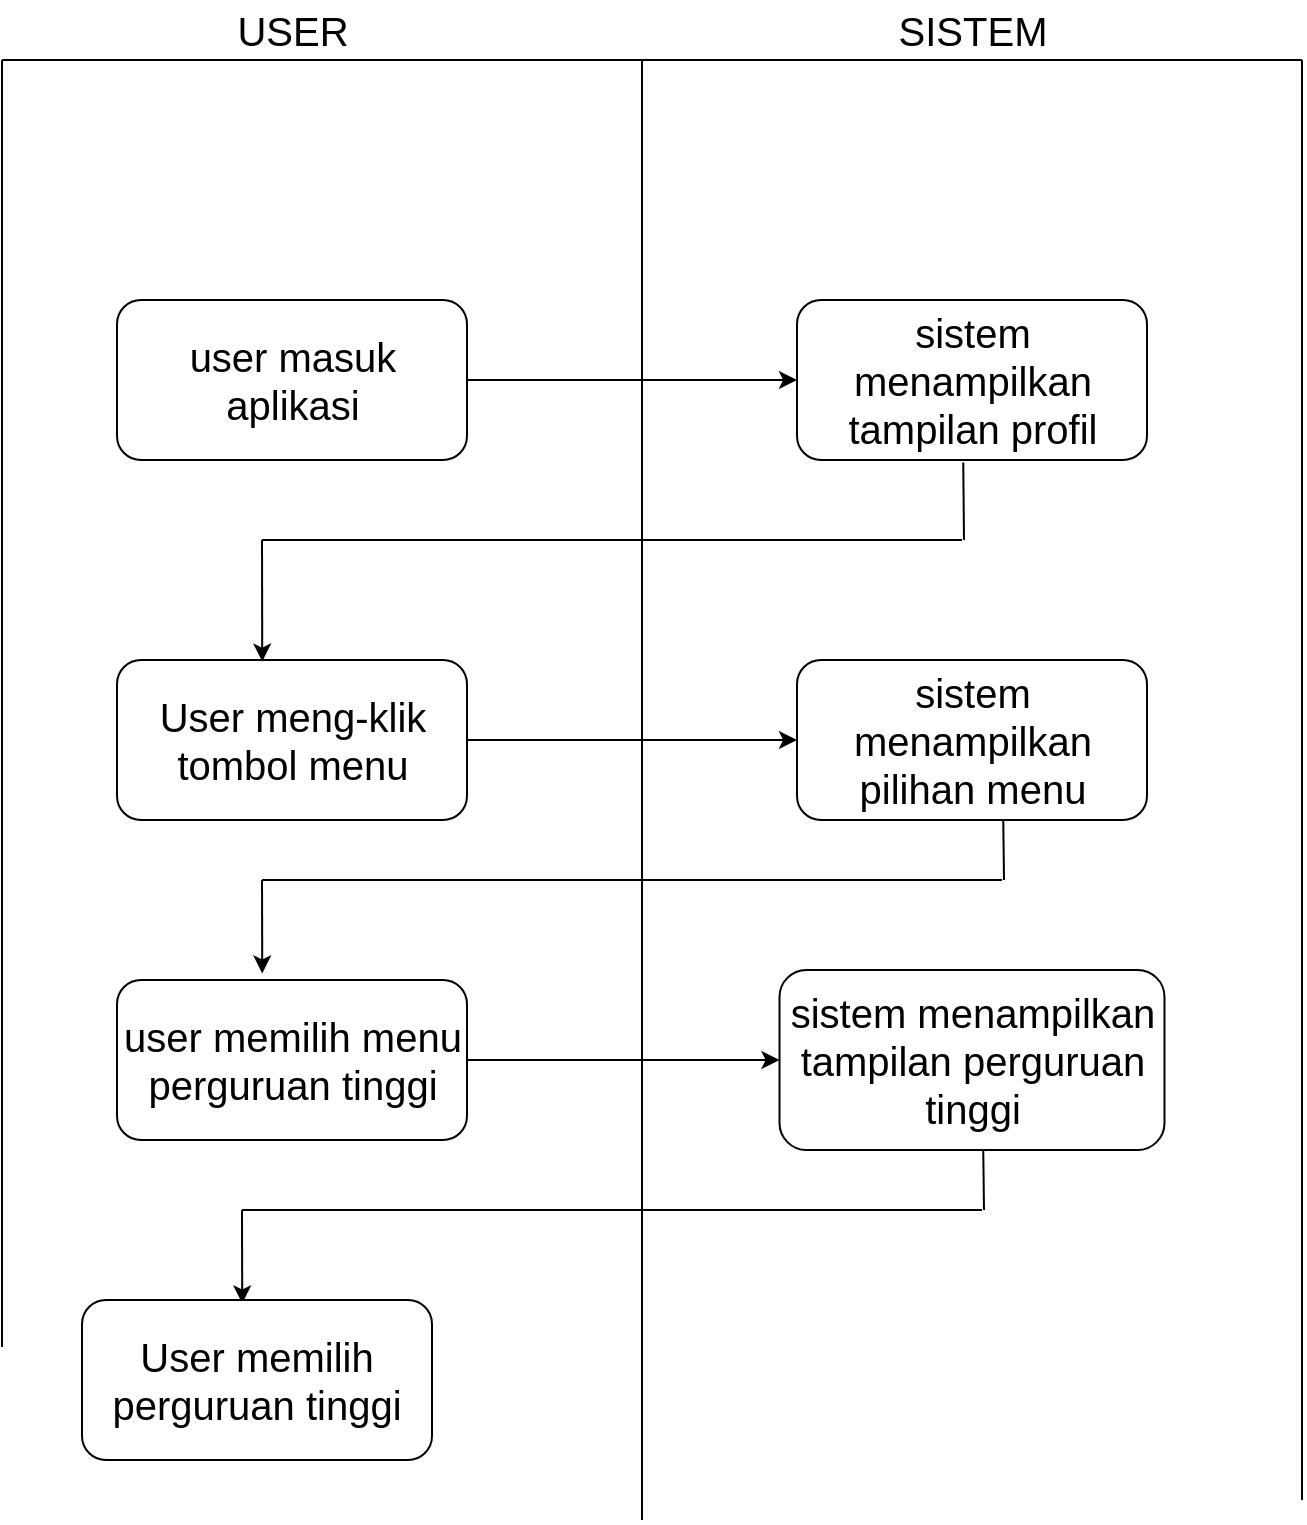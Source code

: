 <mxfile version="15.8.6" type="github">
  <diagram id="H2GxSmOHgS52bVZ_iip6" name="Page-1">
    <mxGraphModel dx="2926" dy="1018" grid="1" gridSize="10" guides="1" tooltips="1" connect="1" arrows="1" fold="1" page="1" pageScale="1" pageWidth="850" pageHeight="1100" math="0" shadow="0">
      <root>
        <mxCell id="0" />
        <mxCell id="1" parent="0" />
        <mxCell id="FopAfR4I-L1zOwjvD8pv-1" value="" style="endArrow=none;html=1;rounded=0;" edge="1" parent="1">
          <mxGeometry width="50" height="50" relative="1" as="geometry">
            <mxPoint x="-480" y="50" as="sourcePoint" />
            <mxPoint x="170" y="50" as="targetPoint" />
          </mxGeometry>
        </mxCell>
        <mxCell id="FopAfR4I-L1zOwjvD8pv-3" value="SISTEM" style="text;html=1;align=center;verticalAlign=middle;resizable=0;points=[];autosize=1;strokeColor=none;fillColor=none;fontSize=20;" vertex="1" parent="1">
          <mxGeometry x="-40" y="20" width="90" height="30" as="geometry" />
        </mxCell>
        <mxCell id="FopAfR4I-L1zOwjvD8pv-4" value="&lt;font style=&quot;font-size: 20px&quot;&gt;USER&lt;/font&gt;" style="text;html=1;align=center;verticalAlign=middle;resizable=0;points=[];autosize=1;strokeColor=none;fillColor=none;fontSize=13;" vertex="1" parent="1">
          <mxGeometry x="-370" y="25" width="70" height="20" as="geometry" />
        </mxCell>
        <mxCell id="FopAfR4I-L1zOwjvD8pv-6" value="" style="endArrow=none;html=1;rounded=0;fontSize=20;" edge="1" parent="1">
          <mxGeometry width="50" height="50" relative="1" as="geometry">
            <mxPoint x="-480" y="693.529" as="sourcePoint" />
            <mxPoint x="-480" y="50" as="targetPoint" />
          </mxGeometry>
        </mxCell>
        <mxCell id="FopAfR4I-L1zOwjvD8pv-7" value="" style="endArrow=none;html=1;rounded=0;fontSize=20;" edge="1" parent="1">
          <mxGeometry width="50" height="50" relative="1" as="geometry">
            <mxPoint x="-160" y="780" as="sourcePoint" />
            <mxPoint x="-160" y="50" as="targetPoint" />
          </mxGeometry>
        </mxCell>
        <mxCell id="FopAfR4I-L1zOwjvD8pv-8" value="" style="endArrow=none;html=1;rounded=0;fontSize=20;" edge="1" parent="1">
          <mxGeometry width="50" height="50" relative="1" as="geometry">
            <mxPoint x="170" y="770" as="sourcePoint" />
            <mxPoint x="170" y="50" as="targetPoint" />
          </mxGeometry>
        </mxCell>
        <mxCell id="FopAfR4I-L1zOwjvD8pv-20" style="edgeStyle=orthogonalEdgeStyle;rounded=0;orthogonalLoop=1;jettySize=auto;html=1;fontSize=20;" edge="1" parent="1" source="FopAfR4I-L1zOwjvD8pv-11" target="FopAfR4I-L1zOwjvD8pv-13">
          <mxGeometry relative="1" as="geometry" />
        </mxCell>
        <mxCell id="FopAfR4I-L1zOwjvD8pv-11" value="user masuk aplikasi" style="rounded=1;whiteSpace=wrap;html=1;fontSize=20;" vertex="1" parent="1">
          <mxGeometry x="-422.5" y="170" width="175" height="80" as="geometry" />
        </mxCell>
        <mxCell id="FopAfR4I-L1zOwjvD8pv-13" value="sistem menampilkan tampilan profil" style="rounded=1;whiteSpace=wrap;html=1;fontSize=20;" vertex="1" parent="1">
          <mxGeometry x="-82.5" y="170" width="175" height="80" as="geometry" />
        </mxCell>
        <mxCell id="FopAfR4I-L1zOwjvD8pv-22" style="edgeStyle=orthogonalEdgeStyle;rounded=0;orthogonalLoop=1;jettySize=auto;html=1;entryX=0;entryY=0.5;entryDx=0;entryDy=0;fontSize=20;" edge="1" parent="1" source="FopAfR4I-L1zOwjvD8pv-15" target="FopAfR4I-L1zOwjvD8pv-16">
          <mxGeometry relative="1" as="geometry" />
        </mxCell>
        <mxCell id="FopAfR4I-L1zOwjvD8pv-15" value="User meng-klik tombol menu" style="rounded=1;whiteSpace=wrap;html=1;fontSize=20;" vertex="1" parent="1">
          <mxGeometry x="-422.5" y="350" width="175" height="80" as="geometry" />
        </mxCell>
        <mxCell id="FopAfR4I-L1zOwjvD8pv-16" value="sistem menampilkan pilihan menu" style="rounded=1;whiteSpace=wrap;html=1;fontSize=20;" vertex="1" parent="1">
          <mxGeometry x="-82.5" y="350" width="175" height="80" as="geometry" />
        </mxCell>
        <mxCell id="FopAfR4I-L1zOwjvD8pv-23" style="edgeStyle=orthogonalEdgeStyle;rounded=0;orthogonalLoop=1;jettySize=auto;html=1;entryX=0;entryY=0.5;entryDx=0;entryDy=0;fontSize=20;" edge="1" parent="1" source="FopAfR4I-L1zOwjvD8pv-17" target="FopAfR4I-L1zOwjvD8pv-19">
          <mxGeometry relative="1" as="geometry" />
        </mxCell>
        <mxCell id="FopAfR4I-L1zOwjvD8pv-17" value="user memilih menu perguruan tinggi" style="rounded=1;whiteSpace=wrap;html=1;fontSize=20;" vertex="1" parent="1">
          <mxGeometry x="-422.5" y="510" width="175" height="80" as="geometry" />
        </mxCell>
        <mxCell id="FopAfR4I-L1zOwjvD8pv-19" value="sistem menampilkan tampilan perguruan tinggi" style="rounded=1;whiteSpace=wrap;html=1;fontSize=20;" vertex="1" parent="1">
          <mxGeometry x="-91.25" y="505" width="192.5" height="90" as="geometry" />
        </mxCell>
        <mxCell id="FopAfR4I-L1zOwjvD8pv-24" value="" style="endArrow=none;html=1;rounded=0;fontSize=20;entryX=0.475;entryY=1.015;entryDx=0;entryDy=0;entryPerimeter=0;" edge="1" parent="1" target="FopAfR4I-L1zOwjvD8pv-13">
          <mxGeometry width="50" height="50" relative="1" as="geometry">
            <mxPoint x="1" y="290" as="sourcePoint" />
            <mxPoint x="20" y="260" as="targetPoint" />
          </mxGeometry>
        </mxCell>
        <mxCell id="FopAfR4I-L1zOwjvD8pv-25" value="" style="endArrow=none;html=1;rounded=0;fontSize=20;" edge="1" parent="1">
          <mxGeometry width="50" height="50" relative="1" as="geometry">
            <mxPoint x="-350" y="290" as="sourcePoint" />
            <mxPoint y="290" as="targetPoint" />
          </mxGeometry>
        </mxCell>
        <mxCell id="FopAfR4I-L1zOwjvD8pv-27" value="" style="endArrow=classic;html=1;rounded=0;fontSize=20;entryX=0.415;entryY=0.01;entryDx=0;entryDy=0;entryPerimeter=0;" edge="1" parent="1" target="FopAfR4I-L1zOwjvD8pv-15">
          <mxGeometry width="50" height="50" relative="1" as="geometry">
            <mxPoint x="-350" y="290" as="sourcePoint" />
            <mxPoint x="-250" y="270" as="targetPoint" />
          </mxGeometry>
        </mxCell>
        <mxCell id="FopAfR4I-L1zOwjvD8pv-28" value="" style="endArrow=none;html=1;rounded=0;fontSize=20;entryX=0.475;entryY=1.015;entryDx=0;entryDy=0;entryPerimeter=0;" edge="1" parent="1">
          <mxGeometry width="50" height="50" relative="1" as="geometry">
            <mxPoint x="21" y="460" as="sourcePoint" />
            <mxPoint x="20.625" y="430.0" as="targetPoint" />
          </mxGeometry>
        </mxCell>
        <mxCell id="FopAfR4I-L1zOwjvD8pv-29" value="" style="endArrow=none;html=1;rounded=0;fontSize=20;" edge="1" parent="1">
          <mxGeometry width="50" height="50" relative="1" as="geometry">
            <mxPoint x="-350" y="460" as="sourcePoint" />
            <mxPoint x="20" y="460" as="targetPoint" />
          </mxGeometry>
        </mxCell>
        <mxCell id="FopAfR4I-L1zOwjvD8pv-30" value="" style="endArrow=classic;html=1;rounded=0;fontSize=20;entryX=0.415;entryY=-0.041;entryDx=0;entryDy=0;entryPerimeter=0;" edge="1" parent="1" target="FopAfR4I-L1zOwjvD8pv-17">
          <mxGeometry width="50" height="50" relative="1" as="geometry">
            <mxPoint x="-350" y="460" as="sourcePoint" />
            <mxPoint x="-329.875" y="520.8" as="targetPoint" />
          </mxGeometry>
        </mxCell>
        <mxCell id="FopAfR4I-L1zOwjvD8pv-31" value="" style="endArrow=none;html=1;rounded=0;fontSize=20;entryX=0.475;entryY=1.015;entryDx=0;entryDy=0;entryPerimeter=0;" edge="1" parent="1">
          <mxGeometry width="50" height="50" relative="1" as="geometry">
            <mxPoint x="11" y="625" as="sourcePoint" />
            <mxPoint x="10.625" y="595" as="targetPoint" />
          </mxGeometry>
        </mxCell>
        <mxCell id="FopAfR4I-L1zOwjvD8pv-32" value="" style="endArrow=none;html=1;rounded=0;fontSize=20;" edge="1" parent="1">
          <mxGeometry width="50" height="50" relative="1" as="geometry">
            <mxPoint x="-360" y="625" as="sourcePoint" />
            <mxPoint x="10" y="625" as="targetPoint" />
          </mxGeometry>
        </mxCell>
        <mxCell id="FopAfR4I-L1zOwjvD8pv-33" value="" style="endArrow=classic;html=1;rounded=0;fontSize=20;entryX=0.415;entryY=-0.041;entryDx=0;entryDy=0;entryPerimeter=0;" edge="1" parent="1">
          <mxGeometry width="50" height="50" relative="1" as="geometry">
            <mxPoint x="-360" y="625" as="sourcePoint" />
            <mxPoint x="-359.875" y="671.72" as="targetPoint" />
          </mxGeometry>
        </mxCell>
        <mxCell id="FopAfR4I-L1zOwjvD8pv-34" value="User memilih perguruan tinggi " style="rounded=1;whiteSpace=wrap;html=1;fontSize=20;" vertex="1" parent="1">
          <mxGeometry x="-440" y="670" width="175" height="80" as="geometry" />
        </mxCell>
      </root>
    </mxGraphModel>
  </diagram>
</mxfile>
